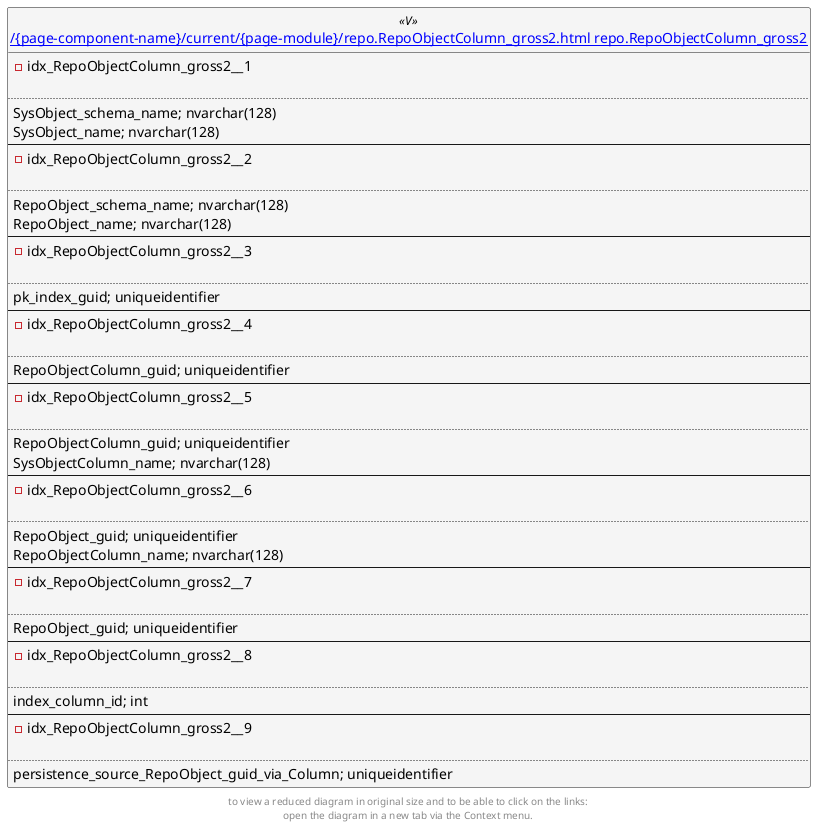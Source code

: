 @startuml
left to right direction
'top to bottom direction
hide circle
'avoide "." issues:
set namespaceSeparator none


skinparam class {
  BackgroundColor White
  BackgroundColor<<FN>> Yellow
  BackgroundColor<<FS>> Yellow
  BackgroundColor<<FT>> LightGray
  BackgroundColor<<IF>> Yellow
  BackgroundColor<<IS>> Yellow
  BackgroundColor<<P>> Aqua
  BackgroundColor<<PC>> Aqua
  BackgroundColor<<SN>> Yellow
  BackgroundColor<<SO>> SlateBlue
  BackgroundColor<<TF>> LightGray
  BackgroundColor<<TR>> Tomato
  BackgroundColor<<U>> White
  BackgroundColor<<V>> WhiteSmoke
  BackgroundColor<<X>> Aqua
}


entity "[[{site-url}/{page-component-name}/current/{page-module}/repo.RepoObjectColumn_gross2.html repo.RepoObjectColumn_gross2]]" as repo.RepoObjectColumn_gross2 << V >> {
- idx_RepoObjectColumn_gross2__1

..
SysObject_schema_name; nvarchar(128)
SysObject_name; nvarchar(128)
--
- idx_RepoObjectColumn_gross2__2

..
RepoObject_schema_name; nvarchar(128)
RepoObject_name; nvarchar(128)
--
- idx_RepoObjectColumn_gross2__3

..
pk_index_guid; uniqueidentifier
--
- idx_RepoObjectColumn_gross2__4

..
RepoObjectColumn_guid; uniqueidentifier
--
- idx_RepoObjectColumn_gross2__5

..
RepoObjectColumn_guid; uniqueidentifier
SysObjectColumn_name; nvarchar(128)
--
- idx_RepoObjectColumn_gross2__6

..
RepoObject_guid; uniqueidentifier
RepoObjectColumn_name; nvarchar(128)
--
- idx_RepoObjectColumn_gross2__7

..
RepoObject_guid; uniqueidentifier
--
- idx_RepoObjectColumn_gross2__8

..
index_column_id; int
--
- idx_RepoObjectColumn_gross2__9

..
persistence_source_RepoObject_guid_via_Column; uniqueidentifier
}


footer
to view a reduced diagram in original size and to be able to click on the links:
open the diagram in a new tab via the Context menu.
end footer

@enduml


